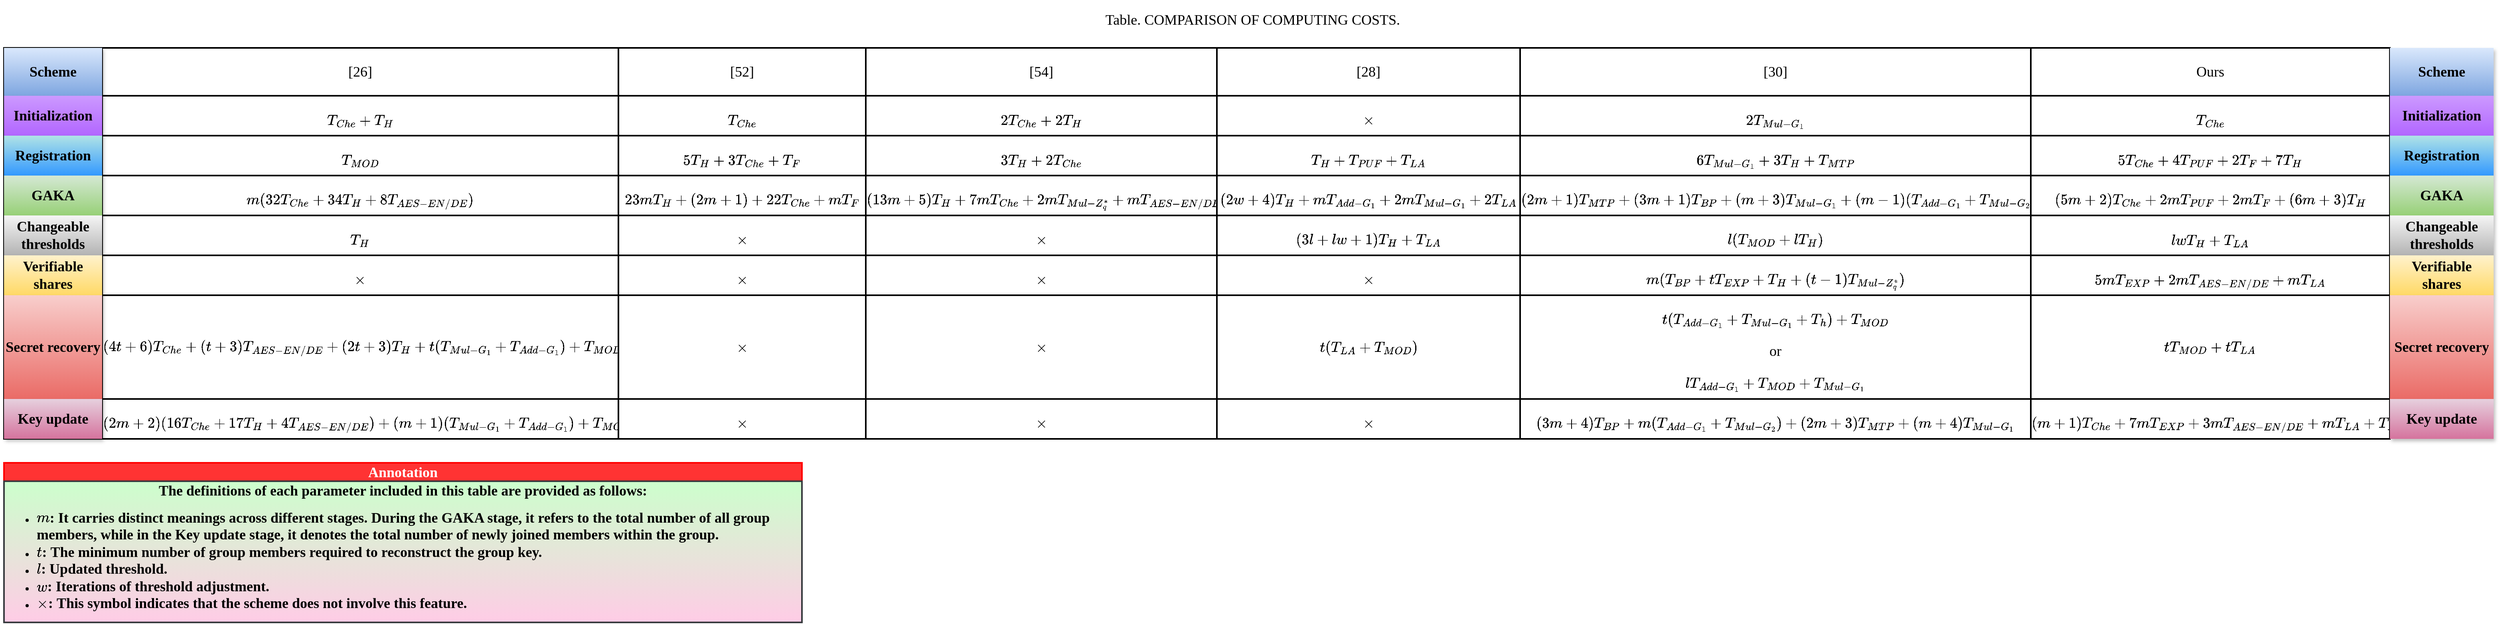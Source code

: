 <mxfile version="28.0.7">
  <diagram name="第 1 页" id="YsF2QC7m3yt9G6D5bQVV">
    <mxGraphModel dx="2245" dy="794" grid="1" gridSize="10" guides="1" tooltips="1" connect="1" arrows="1" fold="1" page="1" pageScale="1" pageWidth="827" pageHeight="1169" math="1" shadow="0">
      <root>
        <mxCell id="0" />
        <mxCell id="1" parent="0" />
        <mxCell id="-wQCwCp9igqH3vH6jsLb-1" value="" style="shape=table;startSize=0;container=1;collapsible=0;childLayout=tableLayout;fontFamily=Times New Roman;fontSize=12;strokeWidth=2;" parent="1" vertex="1">
          <mxGeometry x="-40" y="120" width="2990" height="490" as="geometry" />
        </mxCell>
        <mxCell id="-wQCwCp9igqH3vH6jsLb-2" value="" style="shape=tableRow;horizontal=0;startSize=0;swimlaneHead=0;swimlaneBody=0;strokeColor=inherit;top=0;left=0;bottom=0;right=0;collapsible=0;dropTarget=0;fillColor=none;points=[[0,0.5],[1,0.5]];portConstraint=eastwest;fontFamily=Times New Roman;fontSize=12;" parent="-wQCwCp9igqH3vH6jsLb-1" vertex="1">
          <mxGeometry width="2990" height="60" as="geometry" />
        </mxCell>
        <mxCell id="-wQCwCp9igqH3vH6jsLb-3" value="&lt;font style=&quot;font-size: 18px;&quot;&gt;&lt;b&gt;Scheme&lt;/b&gt;&lt;/font&gt;" style="shape=partialRectangle;html=1;whiteSpace=wrap;connectable=0;strokeColor=#6c8ebf;overflow=hidden;fillColor=#dae8fc;top=0;left=0;bottom=0;right=0;pointerEvents=1;fontFamily=Times New Roman;fontSize=12;gradientColor=#7ea6e0;shadow=1;" parent="-wQCwCp9igqH3vH6jsLb-2" vertex="1">
          <mxGeometry width="123" height="60" as="geometry">
            <mxRectangle width="123" height="60" as="alternateBounds" />
          </mxGeometry>
        </mxCell>
        <mxCell id="-wQCwCp9igqH3vH6jsLb-4" value="&lt;font style=&quot;font-size: 18px;&quot;&gt;[26]&lt;/font&gt;" style="shape=partialRectangle;html=1;whiteSpace=wrap;connectable=0;strokeColor=inherit;overflow=hidden;fillColor=none;top=0;left=0;bottom=0;right=0;pointerEvents=1;fontFamily=Times New Roman;fontSize=12;" parent="-wQCwCp9igqH3vH6jsLb-2" vertex="1">
          <mxGeometry x="123" width="647" height="60" as="geometry">
            <mxRectangle width="647" height="60" as="alternateBounds" />
          </mxGeometry>
        </mxCell>
        <mxCell id="-wQCwCp9igqH3vH6jsLb-5" value="&lt;font style=&quot;font-size: 18px;&quot;&gt;[52]&lt;/font&gt;" style="shape=partialRectangle;html=1;whiteSpace=wrap;connectable=0;strokeColor=inherit;overflow=hidden;fillColor=none;top=0;left=0;bottom=0;right=0;pointerEvents=1;fontFamily=Times New Roman;fontSize=12;" parent="-wQCwCp9igqH3vH6jsLb-2" vertex="1">
          <mxGeometry x="770" width="310" height="60" as="geometry">
            <mxRectangle width="310" height="60" as="alternateBounds" />
          </mxGeometry>
        </mxCell>
        <mxCell id="-wQCwCp9igqH3vH6jsLb-6" value="&lt;font style=&quot;font-size: 18px;&quot;&gt;[54]&lt;/font&gt;" style="shape=partialRectangle;html=1;whiteSpace=wrap;connectable=0;strokeColor=inherit;overflow=hidden;fillColor=none;top=0;left=0;bottom=0;right=0;pointerEvents=1;fontFamily=Times New Roman;fontSize=12;" parent="-wQCwCp9igqH3vH6jsLb-2" vertex="1">
          <mxGeometry x="1080" width="440" height="60" as="geometry">
            <mxRectangle width="440" height="60" as="alternateBounds" />
          </mxGeometry>
        </mxCell>
        <mxCell id="-wQCwCp9igqH3vH6jsLb-7" value="&lt;font style=&quot;font-size: 18px;&quot;&gt;[28]&lt;/font&gt;" style="shape=partialRectangle;html=1;whiteSpace=wrap;connectable=0;strokeColor=inherit;overflow=hidden;fillColor=none;top=0;left=0;bottom=0;right=0;pointerEvents=1;fontFamily=Times New Roman;fontSize=12;" parent="-wQCwCp9igqH3vH6jsLb-2" vertex="1">
          <mxGeometry x="1520" width="380" height="60" as="geometry">
            <mxRectangle width="380" height="60" as="alternateBounds" />
          </mxGeometry>
        </mxCell>
        <mxCell id="-wQCwCp9igqH3vH6jsLb-8" value="&lt;font style=&quot;font-size: 18px;&quot;&gt;[30]&lt;/font&gt;" style="shape=partialRectangle;html=1;whiteSpace=wrap;connectable=0;strokeColor=inherit;overflow=hidden;fillColor=none;top=0;left=0;bottom=0;right=0;pointerEvents=1;fontFamily=Times New Roman;fontSize=12;" parent="-wQCwCp9igqH3vH6jsLb-2" vertex="1">
          <mxGeometry x="1900" width="640" height="60" as="geometry">
            <mxRectangle width="640" height="60" as="alternateBounds" />
          </mxGeometry>
        </mxCell>
        <mxCell id="-wQCwCp9igqH3vH6jsLb-9" value="&lt;font style=&quot;font-size: 18px;&quot;&gt;Ours&lt;/font&gt;" style="shape=partialRectangle;html=1;whiteSpace=wrap;connectable=0;strokeColor=inherit;overflow=hidden;fillColor=none;top=0;left=0;bottom=0;right=0;pointerEvents=1;fontFamily=Times New Roman;fontSize=12;" parent="-wQCwCp9igqH3vH6jsLb-2" vertex="1">
          <mxGeometry x="2540" width="450" height="60" as="geometry">
            <mxRectangle width="450" height="60" as="alternateBounds" />
          </mxGeometry>
        </mxCell>
        <mxCell id="-wQCwCp9igqH3vH6jsLb-10" value="" style="shape=tableRow;horizontal=0;startSize=0;swimlaneHead=0;swimlaneBody=0;strokeColor=inherit;top=0;left=0;bottom=0;right=0;collapsible=0;dropTarget=0;fillColor=none;points=[[0,0.5],[1,0.5]];portConstraint=eastwest;fontFamily=Times New Roman;fontSize=12;" parent="-wQCwCp9igqH3vH6jsLb-1" vertex="1">
          <mxGeometry y="60" width="2990" height="50" as="geometry" />
        </mxCell>
        <mxCell id="-wQCwCp9igqH3vH6jsLb-11" value="&lt;font style=&quot;font-size: 18px;&quot;&gt;&lt;b&gt;Initialization&lt;/b&gt;&lt;/font&gt;" style="shape=partialRectangle;html=1;whiteSpace=wrap;connectable=0;strokeColor=#56517e;overflow=hidden;fillColor=#CC99FF;top=0;left=0;bottom=0;right=0;pointerEvents=1;fontFamily=Times New Roman;fontSize=12;gradientColor=#B266FF;shadow=1;" parent="-wQCwCp9igqH3vH6jsLb-10" vertex="1">
          <mxGeometry width="123" height="50" as="geometry">
            <mxRectangle width="123" height="50" as="alternateBounds" />
          </mxGeometry>
        </mxCell>
        <mxCell id="-wQCwCp9igqH3vH6jsLb-12" value="&lt;font style=&quot;font-size: 18px;&quot;&gt;$$T_{Che}+T_H$$&lt;/font&gt;" style="shape=partialRectangle;html=1;whiteSpace=wrap;connectable=0;strokeColor=inherit;overflow=hidden;fillColor=none;top=0;left=0;bottom=0;right=0;pointerEvents=1;fontFamily=Times New Roman;fontSize=12;" parent="-wQCwCp9igqH3vH6jsLb-10" vertex="1">
          <mxGeometry x="123" width="647" height="50" as="geometry">
            <mxRectangle width="647" height="50" as="alternateBounds" />
          </mxGeometry>
        </mxCell>
        <mxCell id="-wQCwCp9igqH3vH6jsLb-13" value="&lt;font style=&quot;font-size: 18px;&quot;&gt;$$T_{Che}$$&lt;/font&gt;" style="shape=partialRectangle;html=1;whiteSpace=wrap;connectable=0;strokeColor=inherit;overflow=hidden;fillColor=none;top=0;left=0;bottom=0;right=0;pointerEvents=1;fontFamily=Times New Roman;fontSize=12;" parent="-wQCwCp9igqH3vH6jsLb-10" vertex="1">
          <mxGeometry x="770" width="310" height="50" as="geometry">
            <mxRectangle width="310" height="50" as="alternateBounds" />
          </mxGeometry>
        </mxCell>
        <mxCell id="-wQCwCp9igqH3vH6jsLb-14" value="&lt;font style=&quot;font-size: 18px;&quot;&gt;$$2T_{Che}+2T_{H}$$&lt;/font&gt;" style="shape=partialRectangle;html=1;whiteSpace=wrap;connectable=0;strokeColor=inherit;overflow=hidden;fillColor=none;top=0;left=0;bottom=0;right=0;pointerEvents=1;fontFamily=Times New Roman;fontSize=12;" parent="-wQCwCp9igqH3vH6jsLb-10" vertex="1">
          <mxGeometry x="1080" width="440" height="50" as="geometry">
            <mxRectangle width="440" height="50" as="alternateBounds" />
          </mxGeometry>
        </mxCell>
        <mxCell id="-wQCwCp9igqH3vH6jsLb-15" value="&lt;span style=&quot;font-size: 18px;&quot;&gt;$$\bf{\times}$$&lt;/span&gt;" style="shape=partialRectangle;html=1;whiteSpace=wrap;connectable=0;strokeColor=inherit;overflow=hidden;fillColor=none;top=0;left=0;bottom=0;right=0;pointerEvents=1;fontFamily=Times New Roman;fontSize=12;" parent="-wQCwCp9igqH3vH6jsLb-10" vertex="1">
          <mxGeometry x="1520" width="380" height="50" as="geometry">
            <mxRectangle width="380" height="50" as="alternateBounds" />
          </mxGeometry>
        </mxCell>
        <mxCell id="-wQCwCp9igqH3vH6jsLb-16" value="&lt;font style=&quot;font-size: 18px;&quot;&gt;$$2T_{Mul-G_1}$$&lt;/font&gt;" style="shape=partialRectangle;html=1;whiteSpace=wrap;connectable=0;strokeColor=inherit;overflow=hidden;fillColor=none;top=0;left=0;bottom=0;right=0;pointerEvents=1;fontFamily=Times New Roman;fontSize=12;" parent="-wQCwCp9igqH3vH6jsLb-10" vertex="1">
          <mxGeometry x="1900" width="640" height="50" as="geometry">
            <mxRectangle width="640" height="50" as="alternateBounds" />
          </mxGeometry>
        </mxCell>
        <mxCell id="-wQCwCp9igqH3vH6jsLb-17" value="&lt;font style=&quot;font-size: 18px;&quot;&gt;$$T_{Che}$$&lt;/font&gt;" style="shape=partialRectangle;html=1;whiteSpace=wrap;connectable=0;strokeColor=inherit;overflow=hidden;fillColor=none;top=0;left=0;bottom=0;right=0;pointerEvents=1;fontFamily=Times New Roman;fontSize=12;" parent="-wQCwCp9igqH3vH6jsLb-10" vertex="1">
          <mxGeometry x="2540" width="450" height="50" as="geometry">
            <mxRectangle width="450" height="50" as="alternateBounds" />
          </mxGeometry>
        </mxCell>
        <mxCell id="-wQCwCp9igqH3vH6jsLb-18" value="" style="shape=tableRow;horizontal=0;startSize=0;swimlaneHead=0;swimlaneBody=0;strokeColor=inherit;top=0;left=0;bottom=0;right=0;collapsible=0;dropTarget=0;fillColor=none;points=[[0,0.5],[1,0.5]];portConstraint=eastwest;fontFamily=Times New Roman;fontSize=12;" parent="-wQCwCp9igqH3vH6jsLb-1" vertex="1">
          <mxGeometry y="110" width="2990" height="50" as="geometry" />
        </mxCell>
        <mxCell id="-wQCwCp9igqH3vH6jsLb-19" value="&lt;font style=&quot;font-size: 18px;&quot;&gt;&lt;b&gt;Registration&lt;/b&gt;&lt;/font&gt;" style="shape=partialRectangle;html=1;whiteSpace=wrap;connectable=0;strokeColor=#0e8088;overflow=hidden;fillColor=#b0e3e6;top=0;left=0;bottom=0;right=0;pointerEvents=1;fontFamily=Times New Roman;fontSize=12;align=center;verticalAlign=middle;shadow=1;gradientColor=#3399FF;fontColor=default;" parent="-wQCwCp9igqH3vH6jsLb-18" vertex="1">
          <mxGeometry width="123" height="50" as="geometry">
            <mxRectangle width="123" height="50" as="alternateBounds" />
          </mxGeometry>
        </mxCell>
        <mxCell id="-wQCwCp9igqH3vH6jsLb-20" value="&lt;font style=&quot;font-size: 18px;&quot;&gt;$$T_{MOD}$$&lt;/font&gt;" style="shape=partialRectangle;html=1;whiteSpace=wrap;connectable=0;strokeColor=inherit;overflow=hidden;fillColor=none;top=0;left=0;bottom=0;right=0;pointerEvents=1;fontFamily=Times New Roman;fontSize=12;" parent="-wQCwCp9igqH3vH6jsLb-18" vertex="1">
          <mxGeometry x="123" width="647" height="50" as="geometry">
            <mxRectangle width="647" height="50" as="alternateBounds" />
          </mxGeometry>
        </mxCell>
        <mxCell id="-wQCwCp9igqH3vH6jsLb-21" value="&lt;font style=&quot;font-size: 18px;&quot;&gt;$$5T_H+3T_{Che}+T_F$$&lt;/font&gt;" style="shape=partialRectangle;html=1;whiteSpace=wrap;connectable=0;strokeColor=inherit;overflow=hidden;fillColor=none;top=0;left=0;bottom=0;right=0;pointerEvents=1;fontFamily=Times New Roman;fontSize=12;" parent="-wQCwCp9igqH3vH6jsLb-18" vertex="1">
          <mxGeometry x="770" width="310" height="50" as="geometry">
            <mxRectangle width="310" height="50" as="alternateBounds" />
          </mxGeometry>
        </mxCell>
        <mxCell id="-wQCwCp9igqH3vH6jsLb-22" value="&lt;font style=&quot;font-size: 18px;&quot;&gt;$$3T_H+2T_{Che}$$&lt;/font&gt;" style="shape=partialRectangle;html=1;whiteSpace=wrap;connectable=0;strokeColor=inherit;overflow=hidden;fillColor=none;top=0;left=0;bottom=0;right=0;pointerEvents=1;fontFamily=Times New Roman;fontSize=12;" parent="-wQCwCp9igqH3vH6jsLb-18" vertex="1">
          <mxGeometry x="1080" width="440" height="50" as="geometry">
            <mxRectangle width="440" height="50" as="alternateBounds" />
          </mxGeometry>
        </mxCell>
        <mxCell id="-wQCwCp9igqH3vH6jsLb-23" value="&lt;font style=&quot;font-size: 18px;&quot;&gt;$$T_H+T_{PUF}+T_{LA}$$&lt;/font&gt;" style="shape=partialRectangle;html=1;whiteSpace=wrap;connectable=0;strokeColor=inherit;overflow=hidden;fillColor=none;top=0;left=0;bottom=0;right=0;pointerEvents=1;fontFamily=Times New Roman;fontSize=12;" parent="-wQCwCp9igqH3vH6jsLb-18" vertex="1">
          <mxGeometry x="1520" width="380" height="50" as="geometry">
            <mxRectangle width="380" height="50" as="alternateBounds" />
          </mxGeometry>
        </mxCell>
        <mxCell id="-wQCwCp9igqH3vH6jsLb-24" value="&lt;font style=&quot;font-size: 18px;&quot;&gt;$$6T_{Mul-G_1}+3T_H+T_{MTP}$$&lt;/font&gt;" style="shape=partialRectangle;html=1;whiteSpace=wrap;connectable=0;strokeColor=inherit;overflow=hidden;fillColor=none;top=0;left=0;bottom=0;right=0;pointerEvents=1;fontFamily=Times New Roman;fontSize=12;" parent="-wQCwCp9igqH3vH6jsLb-18" vertex="1">
          <mxGeometry x="1900" width="640" height="50" as="geometry">
            <mxRectangle width="640" height="50" as="alternateBounds" />
          </mxGeometry>
        </mxCell>
        <mxCell id="-wQCwCp9igqH3vH6jsLb-25" value="&lt;span style=&quot;font-size: 18px;&quot;&gt;$$5T_{Che}+4T_{PUF}+2T_{F}+7T_H$$&lt;/span&gt;" style="shape=partialRectangle;html=1;whiteSpace=wrap;connectable=0;strokeColor=inherit;overflow=hidden;fillColor=none;top=0;left=0;bottom=0;right=0;pointerEvents=1;fontFamily=Times New Roman;fontSize=12;" parent="-wQCwCp9igqH3vH6jsLb-18" vertex="1">
          <mxGeometry x="2540" width="450" height="50" as="geometry">
            <mxRectangle width="450" height="50" as="alternateBounds" />
          </mxGeometry>
        </mxCell>
        <mxCell id="-wQCwCp9igqH3vH6jsLb-26" value="" style="shape=tableRow;horizontal=0;startSize=0;swimlaneHead=0;swimlaneBody=0;strokeColor=inherit;top=0;left=0;bottom=0;right=0;collapsible=0;dropTarget=0;fillColor=none;points=[[0,0.5],[1,0.5]];portConstraint=eastwest;fontFamily=Times New Roman;fontSize=12;" parent="-wQCwCp9igqH3vH6jsLb-1" vertex="1">
          <mxGeometry y="160" width="2990" height="50" as="geometry" />
        </mxCell>
        <mxCell id="-wQCwCp9igqH3vH6jsLb-27" value="&lt;font style=&quot;font-size: 18px;&quot;&gt;&lt;b&gt;GAKA&lt;/b&gt;&lt;/font&gt;" style="shape=partialRectangle;html=1;whiteSpace=wrap;connectable=0;strokeColor=#82b366;overflow=hidden;fillColor=#d5e8d4;top=0;left=0;bottom=0;right=0;pointerEvents=1;fontFamily=Times New Roman;fontSize=12;gradientColor=#97d077;shadow=1;" parent="-wQCwCp9igqH3vH6jsLb-26" vertex="1">
          <mxGeometry width="123" height="50" as="geometry">
            <mxRectangle width="123" height="50" as="alternateBounds" />
          </mxGeometry>
        </mxCell>
        <mxCell id="-wQCwCp9igqH3vH6jsLb-28" value="&lt;font style=&quot;font-size: 18px;&quot;&gt;$$m(32T_{Che}+34T_H+8T_{AES-EN/DE})$$&lt;/font&gt;" style="shape=partialRectangle;html=1;whiteSpace=wrap;connectable=0;strokeColor=inherit;overflow=hidden;fillColor=none;top=0;left=0;bottom=0;right=0;pointerEvents=1;fontFamily=Times New Roman;fontSize=12;" parent="-wQCwCp9igqH3vH6jsLb-26" vertex="1">
          <mxGeometry x="123" width="647" height="50" as="geometry">
            <mxRectangle width="647" height="50" as="alternateBounds" />
          </mxGeometry>
        </mxCell>
        <mxCell id="-wQCwCp9igqH3vH6jsLb-29" value="&lt;font style=&quot;font-size: 18px;&quot;&gt;$$23mT_H+(2m+1)+22T_{Che}+mT_{F}$$&lt;/font&gt;" style="shape=partialRectangle;html=1;whiteSpace=wrap;connectable=0;strokeColor=inherit;overflow=hidden;fillColor=none;top=0;left=0;bottom=0;right=0;pointerEvents=1;fontFamily=Times New Roman;fontSize=12;" parent="-wQCwCp9igqH3vH6jsLb-26" vertex="1">
          <mxGeometry x="770" width="310" height="50" as="geometry">
            <mxRectangle width="310" height="50" as="alternateBounds" />
          </mxGeometry>
        </mxCell>
        <mxCell id="-wQCwCp9igqH3vH6jsLb-30" value="&lt;font style=&quot;font-size: 18px;&quot;&gt;$$(13m+5)T_H+7mT_{Che}+2mT_{Mul-Z_q^*}+mT_{AES-EN/DE}$$&lt;/font&gt;" style="shape=partialRectangle;html=1;whiteSpace=wrap;connectable=0;strokeColor=inherit;overflow=hidden;fillColor=none;top=0;left=0;bottom=0;right=0;pointerEvents=1;fontFamily=Times New Roman;fontSize=12;" parent="-wQCwCp9igqH3vH6jsLb-26" vertex="1">
          <mxGeometry x="1080" width="440" height="50" as="geometry">
            <mxRectangle width="440" height="50" as="alternateBounds" />
          </mxGeometry>
        </mxCell>
        <mxCell id="-wQCwCp9igqH3vH6jsLb-31" value="&lt;font style=&quot;font-size: 18px;&quot;&gt;$$(2w+4)T_H+mT_{Add-G_1}+2mT_{Mul-G_1}+2T_{LA}$$&lt;/font&gt;" style="shape=partialRectangle;html=1;whiteSpace=wrap;connectable=0;strokeColor=inherit;overflow=hidden;fillColor=none;top=0;left=0;bottom=0;right=0;pointerEvents=1;fontFamily=Times New Roman;fontSize=12;" parent="-wQCwCp9igqH3vH6jsLb-26" vertex="1">
          <mxGeometry x="1520" width="380" height="50" as="geometry">
            <mxRectangle width="380" height="50" as="alternateBounds" />
          </mxGeometry>
        </mxCell>
        <mxCell id="-wQCwCp9igqH3vH6jsLb-32" value="&lt;font style=&quot;font-size: 18px;&quot;&gt;$$(2m+1)T_{MTP}+(3m+1)T_{BP}+(m+3)T_{Mul-G_1}+(m-1)(T_{Add-G_1}+T_{Mul-G_2})$$&lt;/font&gt;" style="shape=partialRectangle;html=1;whiteSpace=wrap;connectable=0;strokeColor=inherit;overflow=hidden;fillColor=none;top=0;left=0;bottom=0;right=0;pointerEvents=1;fontFamily=Times New Roman;fontSize=12;" parent="-wQCwCp9igqH3vH6jsLb-26" vertex="1">
          <mxGeometry x="1900" width="640" height="50" as="geometry">
            <mxRectangle width="640" height="50" as="alternateBounds" />
          </mxGeometry>
        </mxCell>
        <mxCell id="-wQCwCp9igqH3vH6jsLb-33" value="&lt;font style=&quot;font-size: 18px;&quot;&gt;$$(5m+2)T_{Che}+2mT_{PUF}+2mT_{F}+(6m+3)T_H$$&lt;/font&gt;" style="shape=partialRectangle;html=1;whiteSpace=wrap;connectable=0;strokeColor=inherit;overflow=hidden;fillColor=none;top=0;left=0;bottom=0;right=0;pointerEvents=1;fontFamily=Times New Roman;fontSize=12;" parent="-wQCwCp9igqH3vH6jsLb-26" vertex="1">
          <mxGeometry x="2540" width="450" height="50" as="geometry">
            <mxRectangle width="450" height="50" as="alternateBounds" />
          </mxGeometry>
        </mxCell>
        <mxCell id="-wQCwCp9igqH3vH6jsLb-34" value="" style="shape=tableRow;horizontal=0;startSize=0;swimlaneHead=0;swimlaneBody=0;strokeColor=inherit;top=0;left=0;bottom=0;right=0;collapsible=0;dropTarget=0;fillColor=none;points=[[0,0.5],[1,0.5]];portConstraint=eastwest;fontFamily=Times New Roman;fontSize=12;" parent="-wQCwCp9igqH3vH6jsLb-1" vertex="1">
          <mxGeometry y="210" width="2990" height="50" as="geometry" />
        </mxCell>
        <mxCell id="-wQCwCp9igqH3vH6jsLb-35" value="&lt;font style=&quot;font-size: 18px;&quot;&gt;&lt;b&gt;Changeable thresholds&lt;/b&gt;&lt;/font&gt;" style="shape=partialRectangle;html=1;whiteSpace=wrap;connectable=0;strokeColor=#666666;overflow=hidden;fillColor=#f5f5f5;top=0;left=0;bottom=0;right=0;pointerEvents=1;fontFamily=Times New Roman;fontSize=12;gradientColor=#b3b3b3;shadow=1;" parent="-wQCwCp9igqH3vH6jsLb-34" vertex="1">
          <mxGeometry width="123" height="50" as="geometry">
            <mxRectangle width="123" height="50" as="alternateBounds" />
          </mxGeometry>
        </mxCell>
        <mxCell id="-wQCwCp9igqH3vH6jsLb-36" value="&lt;font style=&quot;font-size: 18px;&quot;&gt;$$T_H$$&lt;/font&gt;" style="shape=partialRectangle;html=1;whiteSpace=wrap;connectable=0;strokeColor=inherit;overflow=hidden;fillColor=none;top=0;left=0;bottom=0;right=0;pointerEvents=1;fontFamily=Times New Roman;fontSize=12;" parent="-wQCwCp9igqH3vH6jsLb-34" vertex="1">
          <mxGeometry x="123" width="647" height="50" as="geometry">
            <mxRectangle width="647" height="50" as="alternateBounds" />
          </mxGeometry>
        </mxCell>
        <mxCell id="-wQCwCp9igqH3vH6jsLb-37" value="&lt;font style=&quot;font-size: 18px;&quot;&gt;$$\bf{\times}$$&lt;/font&gt;" style="shape=partialRectangle;html=1;whiteSpace=wrap;connectable=0;strokeColor=inherit;overflow=hidden;fillColor=none;top=0;left=0;bottom=0;right=0;pointerEvents=1;fontFamily=Times New Roman;fontSize=12;" parent="-wQCwCp9igqH3vH6jsLb-34" vertex="1">
          <mxGeometry x="770" width="310" height="50" as="geometry">
            <mxRectangle width="310" height="50" as="alternateBounds" />
          </mxGeometry>
        </mxCell>
        <mxCell id="-wQCwCp9igqH3vH6jsLb-38" value="&lt;span style=&quot;font-size: 18px;&quot;&gt;$$\bf{\times}$$&lt;/span&gt;" style="shape=partialRectangle;html=1;whiteSpace=wrap;connectable=0;strokeColor=inherit;overflow=hidden;fillColor=none;top=0;left=0;bottom=0;right=0;pointerEvents=1;fontFamily=Times New Roman;fontSize=12;" parent="-wQCwCp9igqH3vH6jsLb-34" vertex="1">
          <mxGeometry x="1080" width="440" height="50" as="geometry">
            <mxRectangle width="440" height="50" as="alternateBounds" />
          </mxGeometry>
        </mxCell>
        <mxCell id="-wQCwCp9igqH3vH6jsLb-39" value="&lt;font style=&quot;font-size: 18px;&quot;&gt;$$(3l+lw+1)T_H+T_{LA}$$&lt;/font&gt;" style="shape=partialRectangle;html=1;whiteSpace=wrap;connectable=0;strokeColor=inherit;overflow=hidden;fillColor=none;top=0;left=0;bottom=0;right=0;pointerEvents=1;fontFamily=Times New Roman;fontSize=12;" parent="-wQCwCp9igqH3vH6jsLb-34" vertex="1">
          <mxGeometry x="1520" width="380" height="50" as="geometry">
            <mxRectangle width="380" height="50" as="alternateBounds" />
          </mxGeometry>
        </mxCell>
        <mxCell id="-wQCwCp9igqH3vH6jsLb-40" value="&lt;font style=&quot;font-size: 18px;&quot;&gt;$$l(T_{MOD}+lT_H)$$&lt;/font&gt;" style="shape=partialRectangle;html=1;whiteSpace=wrap;connectable=0;strokeColor=inherit;overflow=hidden;fillColor=none;top=0;left=0;bottom=0;right=0;pointerEvents=1;fontFamily=Times New Roman;fontSize=12;" parent="-wQCwCp9igqH3vH6jsLb-34" vertex="1">
          <mxGeometry x="1900" width="640" height="50" as="geometry">
            <mxRectangle width="640" height="50" as="alternateBounds" />
          </mxGeometry>
        </mxCell>
        <mxCell id="-wQCwCp9igqH3vH6jsLb-41" value="&lt;font style=&quot;font-size: 18px;&quot;&gt;$$lwT_H+T_{LA}$$&lt;/font&gt;" style="shape=partialRectangle;html=1;whiteSpace=wrap;connectable=0;strokeColor=inherit;overflow=hidden;fillColor=none;top=0;left=0;bottom=0;right=0;pointerEvents=1;fontFamily=Times New Roman;fontSize=12;" parent="-wQCwCp9igqH3vH6jsLb-34" vertex="1">
          <mxGeometry x="2540" width="450" height="50" as="geometry">
            <mxRectangle width="450" height="50" as="alternateBounds" />
          </mxGeometry>
        </mxCell>
        <mxCell id="-wQCwCp9igqH3vH6jsLb-42" value="" style="shape=tableRow;horizontal=0;startSize=0;swimlaneHead=0;swimlaneBody=0;strokeColor=inherit;top=0;left=0;bottom=0;right=0;collapsible=0;dropTarget=0;fillColor=none;points=[[0,0.5],[1,0.5]];portConstraint=eastwest;fontFamily=Times New Roman;fontSize=12;" parent="-wQCwCp9igqH3vH6jsLb-1" vertex="1">
          <mxGeometry y="260" width="2990" height="50" as="geometry" />
        </mxCell>
        <mxCell id="-wQCwCp9igqH3vH6jsLb-43" value="&lt;font style=&quot;font-size: 18px;&quot;&gt;&lt;b&gt;Verifiable shares&lt;/b&gt;&lt;/font&gt;" style="shape=partialRectangle;html=1;whiteSpace=wrap;connectable=0;strokeColor=#d6b656;overflow=hidden;fillColor=#fff2cc;top=0;left=0;bottom=0;right=0;pointerEvents=1;fontFamily=Times New Roman;fontSize=12;gradientColor=#ffd966;shadow=1;" parent="-wQCwCp9igqH3vH6jsLb-42" vertex="1">
          <mxGeometry width="123" height="50" as="geometry">
            <mxRectangle width="123" height="50" as="alternateBounds" />
          </mxGeometry>
        </mxCell>
        <mxCell id="-wQCwCp9igqH3vH6jsLb-44" value="&lt;font style=&quot;font-size: 18px;&quot;&gt;$$\bf{\times}$$&lt;/font&gt;" style="shape=partialRectangle;html=1;whiteSpace=wrap;connectable=0;strokeColor=inherit;overflow=hidden;fillColor=none;top=0;left=0;bottom=0;right=0;pointerEvents=1;fontFamily=Times New Roman;fontSize=12;" parent="-wQCwCp9igqH3vH6jsLb-42" vertex="1">
          <mxGeometry x="123" width="647" height="50" as="geometry">
            <mxRectangle width="647" height="50" as="alternateBounds" />
          </mxGeometry>
        </mxCell>
        <mxCell id="-wQCwCp9igqH3vH6jsLb-45" value="&lt;span style=&quot;font-size: 18px;&quot;&gt;$$\bf{\times}$$&lt;/span&gt;" style="shape=partialRectangle;html=1;whiteSpace=wrap;connectable=0;strokeColor=inherit;overflow=hidden;fillColor=none;top=0;left=0;bottom=0;right=0;pointerEvents=1;fontFamily=Times New Roman;fontSize=12;" parent="-wQCwCp9igqH3vH6jsLb-42" vertex="1">
          <mxGeometry x="770" width="310" height="50" as="geometry">
            <mxRectangle width="310" height="50" as="alternateBounds" />
          </mxGeometry>
        </mxCell>
        <mxCell id="-wQCwCp9igqH3vH6jsLb-46" value="&lt;span style=&quot;font-size: 18px;&quot;&gt;$$\bf{\times}$$&lt;/span&gt;" style="shape=partialRectangle;html=1;whiteSpace=wrap;connectable=0;strokeColor=inherit;overflow=hidden;fillColor=none;top=0;left=0;bottom=0;right=0;pointerEvents=1;fontFamily=Times New Roman;fontSize=12;" parent="-wQCwCp9igqH3vH6jsLb-42" vertex="1">
          <mxGeometry x="1080" width="440" height="50" as="geometry">
            <mxRectangle width="440" height="50" as="alternateBounds" />
          </mxGeometry>
        </mxCell>
        <mxCell id="-wQCwCp9igqH3vH6jsLb-47" value="&lt;span style=&quot;font-size: 18px;&quot;&gt;$$\bf{\times}$$&lt;/span&gt;" style="shape=partialRectangle;html=1;whiteSpace=wrap;connectable=0;strokeColor=inherit;overflow=hidden;fillColor=none;top=0;left=0;bottom=0;right=0;pointerEvents=1;fontFamily=Times New Roman;fontSize=12;" parent="-wQCwCp9igqH3vH6jsLb-42" vertex="1">
          <mxGeometry x="1520" width="380" height="50" as="geometry">
            <mxRectangle width="380" height="50" as="alternateBounds" />
          </mxGeometry>
        </mxCell>
        <mxCell id="-wQCwCp9igqH3vH6jsLb-48" value="&lt;font style=&quot;font-size: 18px;&quot;&gt;$$m(T_{BP}+tT_{EXP}+T_H+(t-1)T_{Mul-Z_q^*})$$&lt;/font&gt;" style="shape=partialRectangle;html=1;whiteSpace=wrap;connectable=0;strokeColor=inherit;overflow=hidden;fillColor=none;top=0;left=0;bottom=0;right=0;pointerEvents=1;fontFamily=Times New Roman;fontSize=12;" parent="-wQCwCp9igqH3vH6jsLb-42" vertex="1">
          <mxGeometry x="1900" width="640" height="50" as="geometry">
            <mxRectangle width="640" height="50" as="alternateBounds" />
          </mxGeometry>
        </mxCell>
        <mxCell id="-wQCwCp9igqH3vH6jsLb-49" value="&lt;font style=&quot;font-size: 18px;&quot;&gt;$$5mT_{EXP}+2mT_{AES-EN/DE}+mT_{LA}$$&lt;/font&gt;" style="shape=partialRectangle;html=1;whiteSpace=wrap;connectable=0;strokeColor=inherit;overflow=hidden;fillColor=none;top=0;left=0;bottom=0;right=0;pointerEvents=1;fontFamily=Times New Roman;fontSize=12;" parent="-wQCwCp9igqH3vH6jsLb-42" vertex="1">
          <mxGeometry x="2540" width="450" height="50" as="geometry">
            <mxRectangle width="450" height="50" as="alternateBounds" />
          </mxGeometry>
        </mxCell>
        <mxCell id="-wQCwCp9igqH3vH6jsLb-58" style="shape=tableRow;horizontal=0;startSize=0;swimlaneHead=0;swimlaneBody=0;strokeColor=inherit;top=0;left=0;bottom=0;right=0;collapsible=0;dropTarget=0;fillColor=none;points=[[0,0.5],[1,0.5]];portConstraint=eastwest;fontFamily=Times New Roman;fontSize=12;" parent="-wQCwCp9igqH3vH6jsLb-1" vertex="1">
          <mxGeometry y="310" width="2990" height="130" as="geometry" />
        </mxCell>
        <mxCell id="-wQCwCp9igqH3vH6jsLb-59" value="&lt;font style=&quot;font-size: 18px;&quot;&gt;&lt;b&gt;Secret recovery&lt;/b&gt;&lt;/font&gt;" style="shape=partialRectangle;html=1;whiteSpace=wrap;connectable=0;strokeColor=#b85450;overflow=hidden;fillColor=#f8cecc;top=0;left=0;bottom=0;right=0;pointerEvents=1;fontFamily=Times New Roman;fontSize=12;gradientColor=#ea6b66;shadow=1;" parent="-wQCwCp9igqH3vH6jsLb-58" vertex="1">
          <mxGeometry width="123" height="130" as="geometry">
            <mxRectangle width="123" height="130" as="alternateBounds" />
          </mxGeometry>
        </mxCell>
        <mxCell id="-wQCwCp9igqH3vH6jsLb-60" value="&lt;font style=&quot;font-size: 18px;&quot;&gt;\((4t+6)T_{Che}+(t+3)T_{AES-EN/DE}+(2t+3)T_H+t(T_{Mul-G_1}+T_{Add-G_1})+T_{MOD}\)&lt;/font&gt;" style="shape=partialRectangle;html=1;whiteSpace=wrap;connectable=0;strokeColor=inherit;overflow=hidden;fillColor=none;top=0;left=0;bottom=0;right=0;pointerEvents=1;fontFamily=Times New Roman;fontSize=12;" parent="-wQCwCp9igqH3vH6jsLb-58" vertex="1">
          <mxGeometry x="123" width="647" height="130" as="geometry">
            <mxRectangle width="647" height="130" as="alternateBounds" />
          </mxGeometry>
        </mxCell>
        <mxCell id="-wQCwCp9igqH3vH6jsLb-61" value="&lt;span style=&quot;font-size: 18px;&quot;&gt;$$\bf{\times}$$&lt;/span&gt;" style="shape=partialRectangle;html=1;whiteSpace=wrap;connectable=0;strokeColor=inherit;overflow=hidden;fillColor=none;top=0;left=0;bottom=0;right=0;pointerEvents=1;fontFamily=Times New Roman;fontSize=12;" parent="-wQCwCp9igqH3vH6jsLb-58" vertex="1">
          <mxGeometry x="770" width="310" height="130" as="geometry">
            <mxRectangle width="310" height="130" as="alternateBounds" />
          </mxGeometry>
        </mxCell>
        <mxCell id="-wQCwCp9igqH3vH6jsLb-62" value="&lt;span style=&quot;font-size: 18px;&quot;&gt;$$\bf{\times}$$&lt;/span&gt;" style="shape=partialRectangle;html=1;whiteSpace=wrap;connectable=0;strokeColor=inherit;overflow=hidden;fillColor=none;top=0;left=0;bottom=0;right=0;pointerEvents=1;fontFamily=Times New Roman;fontSize=12;" parent="-wQCwCp9igqH3vH6jsLb-58" vertex="1">
          <mxGeometry x="1080" width="440" height="130" as="geometry">
            <mxRectangle width="440" height="130" as="alternateBounds" />
          </mxGeometry>
        </mxCell>
        <mxCell id="-wQCwCp9igqH3vH6jsLb-63" value="&lt;font style=&quot;font-size: 18px;&quot;&gt;$$t(T_{LA}+T_{MOD})$$&lt;/font&gt;" style="shape=partialRectangle;html=1;whiteSpace=wrap;connectable=0;strokeColor=inherit;overflow=hidden;fillColor=none;top=0;left=0;bottom=0;right=0;pointerEvents=1;fontFamily=Times New Roman;fontSize=12;" parent="-wQCwCp9igqH3vH6jsLb-58" vertex="1">
          <mxGeometry x="1520" width="380" height="130" as="geometry">
            <mxRectangle width="380" height="130" as="alternateBounds" />
          </mxGeometry>
        </mxCell>
        <mxCell id="-wQCwCp9igqH3vH6jsLb-64" value="&lt;font style=&quot;font-size: 18px;&quot;&gt;$$t(T_{Add-G_1}+T_{Mul-G_1}+T_h)+T_{MOD}$$ or $$lT_{Add-G_1}+T_{MOD}+T_{Mul-G_1}$$&lt;/font&gt;" style="shape=partialRectangle;html=1;whiteSpace=wrap;connectable=0;strokeColor=inherit;overflow=hidden;fillColor=none;top=0;left=0;bottom=0;right=0;pointerEvents=1;fontFamily=Times New Roman;fontSize=12;" parent="-wQCwCp9igqH3vH6jsLb-58" vertex="1">
          <mxGeometry x="1900" width="640" height="130" as="geometry">
            <mxRectangle width="640" height="130" as="alternateBounds" />
          </mxGeometry>
        </mxCell>
        <mxCell id="-wQCwCp9igqH3vH6jsLb-65" value="&lt;font style=&quot;font-size: 18px;&quot;&gt;$$tT_{MOD}+tT_{LA}$$&lt;/font&gt;" style="shape=partialRectangle;html=1;whiteSpace=wrap;connectable=0;strokeColor=inherit;overflow=hidden;fillColor=none;top=0;left=0;bottom=0;right=0;pointerEvents=1;fontFamily=Times New Roman;fontSize=12;" parent="-wQCwCp9igqH3vH6jsLb-58" vertex="1">
          <mxGeometry x="2540" width="450" height="130" as="geometry">
            <mxRectangle width="450" height="130" as="alternateBounds" />
          </mxGeometry>
        </mxCell>
        <mxCell id="-wQCwCp9igqH3vH6jsLb-50" style="shape=tableRow;horizontal=0;startSize=0;swimlaneHead=0;swimlaneBody=0;strokeColor=inherit;top=0;left=0;bottom=0;right=0;collapsible=0;dropTarget=0;fillColor=none;points=[[0,0.5],[1,0.5]];portConstraint=eastwest;fontFamily=Times New Roman;fontSize=12;" parent="-wQCwCp9igqH3vH6jsLb-1" vertex="1">
          <mxGeometry y="440" width="2990" height="50" as="geometry" />
        </mxCell>
        <mxCell id="-wQCwCp9igqH3vH6jsLb-51" value="&lt;font style=&quot;font-size: 18px;&quot;&gt;&lt;b&gt;Key update&lt;/b&gt;&lt;/font&gt;" style="shape=partialRectangle;html=1;whiteSpace=wrap;connectable=0;strokeColor=#996185;overflow=hidden;fillColor=#e6d0de;top=0;left=0;bottom=0;right=0;pointerEvents=1;fontFamily=Times New Roman;fontSize=12;gradientColor=#d5739d;shadow=1;" parent="-wQCwCp9igqH3vH6jsLb-50" vertex="1">
          <mxGeometry width="123" height="50" as="geometry">
            <mxRectangle width="123" height="50" as="alternateBounds" />
          </mxGeometry>
        </mxCell>
        <mxCell id="-wQCwCp9igqH3vH6jsLb-52" value="&lt;font style=&quot;font-size: 18px;&quot;&gt;$$(2m+2)(16T_{Che}+17T_H+4T_{AES-EN/DE})+(m+1)(T_{Mul-G_1}+T_{Add-G_1})+T_{MOD}$$&lt;/font&gt;" style="shape=partialRectangle;html=1;whiteSpace=wrap;connectable=0;strokeColor=inherit;overflow=hidden;fillColor=none;top=0;left=0;bottom=0;right=0;pointerEvents=1;fontFamily=Times New Roman;fontSize=12;" parent="-wQCwCp9igqH3vH6jsLb-50" vertex="1">
          <mxGeometry x="123" width="647" height="50" as="geometry">
            <mxRectangle width="647" height="50" as="alternateBounds" />
          </mxGeometry>
        </mxCell>
        <mxCell id="-wQCwCp9igqH3vH6jsLb-53" value="&lt;span style=&quot;font-size: 18px;&quot;&gt;$$\bf{\times}$$&lt;/span&gt;" style="shape=partialRectangle;html=1;whiteSpace=wrap;connectable=0;strokeColor=inherit;overflow=hidden;fillColor=none;top=0;left=0;bottom=0;right=0;pointerEvents=1;fontFamily=Times New Roman;fontSize=12;" parent="-wQCwCp9igqH3vH6jsLb-50" vertex="1">
          <mxGeometry x="770" width="310" height="50" as="geometry">
            <mxRectangle width="310" height="50" as="alternateBounds" />
          </mxGeometry>
        </mxCell>
        <mxCell id="-wQCwCp9igqH3vH6jsLb-54" value="&lt;span style=&quot;font-size: 18px;&quot;&gt;$$\bf{\times}$$&lt;/span&gt;" style="shape=partialRectangle;html=1;whiteSpace=wrap;connectable=0;strokeColor=inherit;overflow=hidden;fillColor=none;top=0;left=0;bottom=0;right=0;pointerEvents=1;fontFamily=Times New Roman;fontSize=12;" parent="-wQCwCp9igqH3vH6jsLb-50" vertex="1">
          <mxGeometry x="1080" width="440" height="50" as="geometry">
            <mxRectangle width="440" height="50" as="alternateBounds" />
          </mxGeometry>
        </mxCell>
        <mxCell id="-wQCwCp9igqH3vH6jsLb-55" value="&lt;span style=&quot;font-size: 18px;&quot;&gt;$$\bf{\times}$$&lt;/span&gt;" style="shape=partialRectangle;html=1;whiteSpace=wrap;connectable=0;strokeColor=inherit;overflow=hidden;fillColor=none;top=0;left=0;bottom=0;right=0;pointerEvents=1;fontFamily=Times New Roman;fontSize=12;" parent="-wQCwCp9igqH3vH6jsLb-50" vertex="1">
          <mxGeometry x="1520" width="380" height="50" as="geometry">
            <mxRectangle width="380" height="50" as="alternateBounds" />
          </mxGeometry>
        </mxCell>
        <mxCell id="-wQCwCp9igqH3vH6jsLb-56" value="&lt;font style=&quot;font-size: 18px;&quot;&gt;$$(3m+4)T_{BP}+m(T_{Add-G_1}+T_{Mul-G_2})+(2m+3)T_{MTP}+(m+4)T_{Mul-G_1}$$&lt;/font&gt;" style="shape=partialRectangle;html=1;whiteSpace=wrap;connectable=0;strokeColor=inherit;overflow=hidden;fillColor=none;top=0;left=0;bottom=0;right=0;pointerEvents=1;fontFamily=Times New Roman;fontSize=12;" parent="-wQCwCp9igqH3vH6jsLb-50" vertex="1">
          <mxGeometry x="1900" width="640" height="50" as="geometry">
            <mxRectangle width="640" height="50" as="alternateBounds" />
          </mxGeometry>
        </mxCell>
        <mxCell id="-wQCwCp9igqH3vH6jsLb-57" value="&lt;font style=&quot;font-size: 18px;&quot;&gt;$$(m+1)T_{Che}+7mT_{EXP}+3mT_{AES-EN/DE}+mT_{LA}+T_H$$&lt;/font&gt;" style="shape=partialRectangle;html=1;whiteSpace=wrap;connectable=0;strokeColor=inherit;overflow=hidden;fillColor=none;top=0;left=0;bottom=0;right=0;pointerEvents=1;fontFamily=Times New Roman;fontSize=12;" parent="-wQCwCp9igqH3vH6jsLb-50" vertex="1">
          <mxGeometry x="2540" width="450" height="50" as="geometry">
            <mxRectangle width="450" height="50" as="alternateBounds" />
          </mxGeometry>
        </mxCell>
        <mxCell id="8BKUC2PaG8vLhlCfdQco-1" value="&lt;font style=&quot;font-size: 18px;&quot; face=&quot;Times New Roman&quot;&gt;Table.&amp;nbsp;COMPARISON OF COMPUTING COSTS.&lt;/font&gt;" style="rounded=0;whiteSpace=wrap;html=1;fillColor=none;strokeColor=none;" parent="1" vertex="1">
          <mxGeometry x="1190" y="60" width="670" height="50" as="geometry" />
        </mxCell>
        <mxCell id="-Dbgmp5mLfgTxS0Gpn_x-4" value="" style="group;fillColor=#d0cee2;strokeColor=#56517e;" vertex="1" connectable="0" parent="1">
          <mxGeometry x="-40" y="640" width="1000" height="200" as="geometry" />
        </mxCell>
        <mxCell id="-Dbgmp5mLfgTxS0Gpn_x-2" value="&lt;span style=&quot;text-align: start;&quot;&gt;&lt;font style=&quot;font-size: 18px; color: rgb(255, 255, 255);&quot; face=&quot;Times New Roman&quot;&gt;&lt;b style=&quot;&quot;&gt;Annotation&lt;/b&gt;&lt;/font&gt;&lt;/span&gt;" style="rounded=0;whiteSpace=wrap;html=1;fillColor=#FF3333;strokeWidth=2;strokeColor=#FF0000;gradientColor=none;" vertex="1" parent="-Dbgmp5mLfgTxS0Gpn_x-4">
          <mxGeometry width="1000" height="23.077" as="geometry" />
        </mxCell>
        <mxCell id="-Dbgmp5mLfgTxS0Gpn_x-3" value="&lt;font face=&quot;Times New Roman&quot; style=&quot;font-size: 18px; color: rgb(0, 0, 0);&quot;&gt;&lt;b style=&quot;&quot;&gt;The definitions of each parameter included in this table are provided as follows:&lt;/b&gt;&lt;/font&gt;&lt;div&gt;&lt;ul&gt;&lt;li style=&quot;text-align: left;&quot;&gt;&lt;font face=&quot;Times New Roman&quot; style=&quot;color: rgb(0, 0, 0);&quot;&gt;&lt;span style=&quot;font-size: 18px;&quot;&gt;&lt;b&gt;\(m\):&amp;nbsp;It carries distinct meanings across different stages. During the GAKA stage, it refers to the total number of all group members, while in the Key update stage, it denotes the total number of newly joined members within the group.&lt;/b&gt;&lt;/span&gt;&lt;/font&gt;&lt;/li&gt;&lt;li style=&quot;text-align: left;&quot;&gt;&lt;font face=&quot;Times New Roman&quot; style=&quot;color: rgb(0, 0, 0);&quot;&gt;&lt;span style=&quot;font-size: 18px;&quot;&gt;&lt;b&gt;\(t\):&amp;nbsp;The minimum number of group members required to reconstruct the group key.&lt;/b&gt;&lt;/span&gt;&lt;/font&gt;&lt;/li&gt;&lt;li style=&quot;text-align: left;&quot;&gt;&lt;font face=&quot;Times New Roman&quot; style=&quot;color: rgb(0, 0, 0);&quot;&gt;&lt;span style=&quot;font-size: 18px;&quot;&gt;&lt;b&gt;\(l\):&amp;nbsp;Updated threshold.&lt;/b&gt;&lt;/span&gt;&lt;/font&gt;&lt;/li&gt;&lt;li style=&quot;text-align: left;&quot;&gt;&lt;font face=&quot;Times New Roman&quot; style=&quot;color: rgb(0, 0, 0);&quot;&gt;&lt;span style=&quot;font-size: 18px;&quot;&gt;&lt;b&gt;\(w\):&amp;nbsp;Iterations of threshold adjustment.&lt;/b&gt;&lt;/span&gt;&lt;/font&gt;&lt;/li&gt;&lt;li style=&quot;text-align: left;&quot;&gt;&lt;b style=&quot;&quot;&gt;&lt;font face=&quot;Times New Roman&quot;&gt;&lt;font style=&quot;color: rgb(0, 0, 0);&quot;&gt;&lt;span style=&quot;font-size: 18px;&quot;&gt;\(\times\):&amp;nbsp;&lt;/span&gt;&lt;/font&gt;&lt;span style=&quot;font-size: 18px;&quot;&gt;This symbol indicates that the scheme does not involve this feature.&lt;/span&gt;&lt;/font&gt;&lt;/b&gt;&lt;/li&gt;&lt;/ul&gt;&lt;/div&gt;" style="rounded=0;whiteSpace=wrap;html=1;strokeWidth=2;align=center;fillColor=#CCFFCC;strokeColor=#36393d;gradientColor=#FFCCE6;" vertex="1" parent="-Dbgmp5mLfgTxS0Gpn_x-4">
          <mxGeometry y="23.077" width="1000" height="176.923" as="geometry" />
        </mxCell>
        <mxCell id="-Dbgmp5mLfgTxS0Gpn_x-5" value="&lt;font style=&quot;font-size: 18px;&quot;&gt;&lt;b&gt;Scheme&lt;/b&gt;&lt;/font&gt;" style="shape=partialRectangle;html=1;whiteSpace=wrap;connectable=0;strokeColor=#6c8ebf;overflow=hidden;fillColor=#dae8fc;top=0;left=0;bottom=0;right=0;pointerEvents=1;fontFamily=Times New Roman;fontSize=12;gradientColor=#7ea6e0;shadow=1;strokeWidth=2;" vertex="1" parent="1">
          <mxGeometry x="2950" y="120" width="130" height="60" as="geometry">
            <mxRectangle width="123" height="60" as="alternateBounds" />
          </mxGeometry>
        </mxCell>
        <mxCell id="-Dbgmp5mLfgTxS0Gpn_x-6" value="&lt;font style=&quot;font-size: 18px;&quot;&gt;&lt;b&gt;Initialization&lt;/b&gt;&lt;/font&gt;" style="shape=partialRectangle;html=1;whiteSpace=wrap;connectable=0;strokeColor=#56517e;overflow=hidden;fillColor=#CC99FF;top=0;left=0;bottom=0;right=0;pointerEvents=1;fontFamily=Times New Roman;fontSize=12;gradientColor=#B266FF;shadow=1;" vertex="1" parent="1">
          <mxGeometry x="2950" y="180" width="130" height="50" as="geometry">
            <mxRectangle width="123" height="50" as="alternateBounds" />
          </mxGeometry>
        </mxCell>
        <mxCell id="-Dbgmp5mLfgTxS0Gpn_x-7" value="&lt;font style=&quot;font-size: 18px;&quot;&gt;&lt;b&gt;Registration&lt;/b&gt;&lt;/font&gt;" style="shape=partialRectangle;html=1;whiteSpace=wrap;connectable=0;strokeColor=#0e8088;overflow=hidden;fillColor=#b0e3e6;top=0;left=0;bottom=0;right=0;pointerEvents=1;fontFamily=Times New Roman;fontSize=12;align=center;verticalAlign=middle;gradientColor=#3399FF;shadow=1;" vertex="1" parent="1">
          <mxGeometry x="2950" y="230" width="130" height="50" as="geometry">
            <mxRectangle width="123" height="50" as="alternateBounds" />
          </mxGeometry>
        </mxCell>
        <mxCell id="-Dbgmp5mLfgTxS0Gpn_x-8" value="&lt;font style=&quot;font-size: 18px;&quot;&gt;&lt;b&gt;GAKA&lt;/b&gt;&lt;/font&gt;" style="shape=partialRectangle;html=1;whiteSpace=wrap;connectable=0;strokeColor=#82b366;overflow=hidden;fillColor=#d5e8d4;top=0;left=0;bottom=0;right=0;pointerEvents=1;fontFamily=Times New Roman;fontSize=12;gradientColor=#97d077;shadow=1;strokeWidth=1;" vertex="1" parent="1">
          <mxGeometry x="2950" y="280" width="130" height="50" as="geometry">
            <mxRectangle width="123" height="50" as="alternateBounds" />
          </mxGeometry>
        </mxCell>
        <mxCell id="-Dbgmp5mLfgTxS0Gpn_x-17" value="&lt;font style=&quot;font-size: 18px;&quot;&gt;&lt;b&gt;Changeable thresholds&lt;/b&gt;&lt;/font&gt;" style="shape=partialRectangle;html=1;whiteSpace=wrap;connectable=0;strokeColor=#666666;overflow=hidden;fillColor=#f5f5f5;top=0;left=0;bottom=0;right=0;pointerEvents=1;fontFamily=Times New Roman;fontSize=12;gradientColor=#b3b3b3;shadow=1;" vertex="1" parent="1">
          <mxGeometry x="2950" y="330" width="130" height="50" as="geometry">
            <mxRectangle width="123" height="50" as="alternateBounds" />
          </mxGeometry>
        </mxCell>
        <mxCell id="-Dbgmp5mLfgTxS0Gpn_x-18" value="&lt;font style=&quot;font-size: 18px;&quot;&gt;&lt;b&gt;Verifiable shares&lt;/b&gt;&lt;/font&gt;" style="shape=partialRectangle;html=1;whiteSpace=wrap;connectable=0;strokeColor=#d6b656;overflow=hidden;fillColor=#fff2cc;top=0;left=0;bottom=0;right=0;pointerEvents=1;fontFamily=Times New Roman;fontSize=12;gradientColor=#ffd966;shadow=1;" vertex="1" parent="1">
          <mxGeometry x="2950" y="380" width="130" height="50" as="geometry">
            <mxRectangle width="123" height="50" as="alternateBounds" />
          </mxGeometry>
        </mxCell>
        <mxCell id="-Dbgmp5mLfgTxS0Gpn_x-19" value="&lt;font style=&quot;font-size: 18px;&quot;&gt;&lt;b&gt;Secret recovery&lt;/b&gt;&lt;/font&gt;" style="shape=partialRectangle;html=1;whiteSpace=wrap;connectable=0;strokeColor=#b85450;overflow=hidden;fillColor=#f8cecc;top=0;left=0;bottom=0;right=0;pointerEvents=1;fontFamily=Times New Roman;fontSize=12;gradientColor=#ea6b66;shadow=1;" vertex="1" parent="1">
          <mxGeometry x="2950" y="430" width="130" height="130" as="geometry">
            <mxRectangle width="123" height="130" as="alternateBounds" />
          </mxGeometry>
        </mxCell>
        <mxCell id="-Dbgmp5mLfgTxS0Gpn_x-20" value="&lt;font style=&quot;font-size: 18px;&quot;&gt;&lt;b&gt;Key update&lt;/b&gt;&lt;/font&gt;" style="shape=partialRectangle;html=1;whiteSpace=wrap;connectable=0;strokeColor=#996185;overflow=hidden;fillColor=#e6d0de;top=0;left=0;bottom=0;right=0;pointerEvents=1;fontFamily=Times New Roman;fontSize=12;gradientColor=#d5739d;shadow=1;" vertex="1" parent="1">
          <mxGeometry x="2950" y="560" width="130" height="50" as="geometry">
            <mxRectangle width="123" height="50" as="alternateBounds" />
          </mxGeometry>
        </mxCell>
      </root>
    </mxGraphModel>
  </diagram>
</mxfile>

